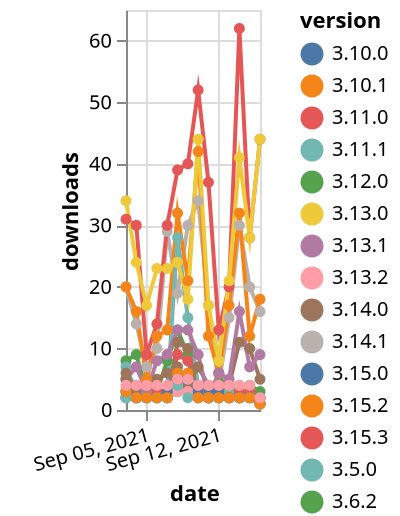 {"$schema": "https://vega.github.io/schema/vega-lite/v5.json", "description": "A simple bar chart with embedded data.", "data": {"values": [{"date": "2021-09-03", "total": 13110, "delta": 20, "version": "3.14.1"}, {"date": "2021-09-04", "total": 13124, "delta": 14, "version": "3.14.1"}, {"date": "2021-09-05", "total": 13131, "delta": 7, "version": "3.14.1"}, {"date": "2021-09-06", "total": 13141, "delta": 10, "version": "3.14.1"}, {"date": "2021-09-07", "total": 13170, "delta": 29, "version": "3.14.1"}, {"date": "2021-09-08", "total": 13189, "delta": 19, "version": "3.14.1"}, {"date": "2021-09-09", "total": 13219, "delta": 30, "version": "3.14.1"}, {"date": "2021-09-10", "total": 13253, "delta": 34, "version": "3.14.1"}, {"date": "2021-09-11", "total": 13270, "delta": 17, "version": "3.14.1"}, {"date": "2021-09-12", "total": 13274, "delta": 4, "version": "3.14.1"}, {"date": "2021-09-13", "total": 13289, "delta": 15, "version": "3.14.1"}, {"date": "2021-09-14", "total": 13319, "delta": 30, "version": "3.14.1"}, {"date": "2021-09-15", "total": 13339, "delta": 20, "version": "3.14.1"}, {"date": "2021-09-16", "total": 13355, "delta": 16, "version": "3.14.1"}, {"date": "2021-09-03", "total": 3475, "delta": 2, "version": "3.7.0"}, {"date": "2021-09-04", "total": 3477, "delta": 2, "version": "3.7.0"}, {"date": "2021-09-05", "total": 3479, "delta": 2, "version": "3.7.0"}, {"date": "2021-09-06", "total": 3481, "delta": 2, "version": "3.7.0"}, {"date": "2021-09-07", "total": 3483, "delta": 2, "version": "3.7.0"}, {"date": "2021-09-08", "total": 3486, "delta": 3, "version": "3.7.0"}, {"date": "2021-09-09", "total": 3489, "delta": 3, "version": "3.7.0"}, {"date": "2021-09-10", "total": 3491, "delta": 2, "version": "3.7.0"}, {"date": "2021-09-11", "total": 3493, "delta": 2, "version": "3.7.0"}, {"date": "2021-09-12", "total": 3495, "delta": 2, "version": "3.7.0"}, {"date": "2021-09-13", "total": 3497, "delta": 2, "version": "3.7.0"}, {"date": "2021-09-14", "total": 3499, "delta": 2, "version": "3.7.0"}, {"date": "2021-09-15", "total": 3501, "delta": 2, "version": "3.7.0"}, {"date": "2021-09-16", "total": 3502, "delta": 1, "version": "3.7.0"}, {"date": "2021-09-03", "total": 3135, "delta": 2, "version": "3.6.2"}, {"date": "2021-09-04", "total": 3137, "delta": 2, "version": "3.6.2"}, {"date": "2021-09-05", "total": 3139, "delta": 2, "version": "3.6.2"}, {"date": "2021-09-06", "total": 3141, "delta": 2, "version": "3.6.2"}, {"date": "2021-09-07", "total": 3143, "delta": 2, "version": "3.6.2"}, {"date": "2021-09-08", "total": 3146, "delta": 3, "version": "3.6.2"}, {"date": "2021-09-09", "total": 3149, "delta": 3, "version": "3.6.2"}, {"date": "2021-09-10", "total": 3151, "delta": 2, "version": "3.6.2"}, {"date": "2021-09-11", "total": 3153, "delta": 2, "version": "3.6.2"}, {"date": "2021-09-12", "total": 3155, "delta": 2, "version": "3.6.2"}, {"date": "2021-09-13", "total": 3157, "delta": 2, "version": "3.6.2"}, {"date": "2021-09-14", "total": 3159, "delta": 2, "version": "3.6.2"}, {"date": "2021-09-15", "total": 3161, "delta": 2, "version": "3.6.2"}, {"date": "2021-09-16", "total": 3162, "delta": 1, "version": "3.6.2"}, {"date": "2021-09-03", "total": 2776, "delta": 2, "version": "3.8.0"}, {"date": "2021-09-04", "total": 2778, "delta": 2, "version": "3.8.0"}, {"date": "2021-09-05", "total": 2780, "delta": 2, "version": "3.8.0"}, {"date": "2021-09-06", "total": 2782, "delta": 2, "version": "3.8.0"}, {"date": "2021-09-07", "total": 2784, "delta": 2, "version": "3.8.0"}, {"date": "2021-09-08", "total": 2787, "delta": 3, "version": "3.8.0"}, {"date": "2021-09-09", "total": 2790, "delta": 3, "version": "3.8.0"}, {"date": "2021-09-10", "total": 2792, "delta": 2, "version": "3.8.0"}, {"date": "2021-09-11", "total": 2794, "delta": 2, "version": "3.8.0"}, {"date": "2021-09-12", "total": 2796, "delta": 2, "version": "3.8.0"}, {"date": "2021-09-13", "total": 2798, "delta": 2, "version": "3.8.0"}, {"date": "2021-09-14", "total": 2800, "delta": 2, "version": "3.8.0"}, {"date": "2021-09-15", "total": 2802, "delta": 2, "version": "3.8.0"}, {"date": "2021-09-16", "total": 2803, "delta": 1, "version": "3.8.0"}, {"date": "2021-09-03", "total": 18437, "delta": 8, "version": "3.12.0"}, {"date": "2021-09-04", "total": 18446, "delta": 9, "version": "3.12.0"}, {"date": "2021-09-05", "total": 18449, "delta": 3, "version": "3.12.0"}, {"date": "2021-09-06", "total": 18452, "delta": 3, "version": "3.12.0"}, {"date": "2021-09-07", "total": 18460, "delta": 8, "version": "3.12.0"}, {"date": "2021-09-08", "total": 18473, "delta": 13, "version": "3.12.0"}, {"date": "2021-09-09", "total": 18482, "delta": 9, "version": "3.12.0"}, {"date": "2021-09-10", "total": 18486, "delta": 4, "version": "3.12.0"}, {"date": "2021-09-11", "total": 18488, "delta": 2, "version": "3.12.0"}, {"date": "2021-09-12", "total": 18494, "delta": 6, "version": "3.12.0"}, {"date": "2021-09-13", "total": 18496, "delta": 2, "version": "3.12.0"}, {"date": "2021-09-14", "total": 18500, "delta": 4, "version": "3.12.0"}, {"date": "2021-09-15", "total": 18504, "delta": 4, "version": "3.12.0"}, {"date": "2021-09-16", "total": 18507, "delta": 3, "version": "3.12.0"}, {"date": "2021-09-03", "total": 1229, "delta": 31, "version": "3.15.3"}, {"date": "2021-09-04", "total": 1259, "delta": 30, "version": "3.15.3"}, {"date": "2021-09-05", "total": 1268, "delta": 9, "version": "3.15.3"}, {"date": "2021-09-06", "total": 1282, "delta": 14, "version": "3.15.3"}, {"date": "2021-09-07", "total": 1312, "delta": 30, "version": "3.15.3"}, {"date": "2021-09-08", "total": 1351, "delta": 39, "version": "3.15.3"}, {"date": "2021-09-09", "total": 1391, "delta": 40, "version": "3.15.3"}, {"date": "2021-09-10", "total": 1443, "delta": 52, "version": "3.15.3"}, {"date": "2021-09-11", "total": 1480, "delta": 37, "version": "3.15.3"}, {"date": "2021-09-12", "total": 1493, "delta": 13, "version": "3.15.3"}, {"date": "2021-09-13", "total": 1513, "delta": 20, "version": "3.15.3"}, {"date": "2021-09-14", "total": 1575, "delta": 62, "version": "3.15.3"}, {"date": "2021-09-15", "total": 1603, "delta": 28, "version": "3.15.3"}, {"date": "2021-09-16", "total": 1647, "delta": 44, "version": "3.15.3"}, {"date": "2021-09-03", "total": 5613, "delta": 20, "version": "3.15.2"}, {"date": "2021-09-04", "total": 5629, "delta": 16, "version": "3.15.2"}, {"date": "2021-09-05", "total": 5634, "delta": 5, "version": "3.15.2"}, {"date": "2021-09-06", "total": 5646, "delta": 12, "version": "3.15.2"}, {"date": "2021-09-07", "total": 5659, "delta": 13, "version": "3.15.2"}, {"date": "2021-09-08", "total": 5691, "delta": 32, "version": "3.15.2"}, {"date": "2021-09-09", "total": 5712, "delta": 21, "version": "3.15.2"}, {"date": "2021-09-10", "total": 5754, "delta": 42, "version": "3.15.2"}, {"date": "2021-09-11", "total": 5766, "delta": 12, "version": "3.15.2"}, {"date": "2021-09-12", "total": 5772, "delta": 6, "version": "3.15.2"}, {"date": "2021-09-13", "total": 5789, "delta": 17, "version": "3.15.2"}, {"date": "2021-09-14", "total": 5821, "delta": 32, "version": "3.15.2"}, {"date": "2021-09-15", "total": 5833, "delta": 12, "version": "3.15.2"}, {"date": "2021-09-16", "total": 5851, "delta": 18, "version": "3.15.2"}, {"date": "2021-09-03", "total": 17538, "delta": 7, "version": "3.11.1"}, {"date": "2021-09-04", "total": 17541, "delta": 3, "version": "3.11.1"}, {"date": "2021-09-05", "total": 17543, "delta": 2, "version": "3.11.1"}, {"date": "2021-09-06", "total": 17545, "delta": 2, "version": "3.11.1"}, {"date": "2021-09-07", "total": 17548, "delta": 3, "version": "3.11.1"}, {"date": "2021-09-08", "total": 17576, "delta": 28, "version": "3.11.1"}, {"date": "2021-09-09", "total": 17591, "delta": 15, "version": "3.11.1"}, {"date": "2021-09-10", "total": 17595, "delta": 4, "version": "3.11.1"}, {"date": "2021-09-11", "total": 17597, "delta": 2, "version": "3.11.1"}, {"date": "2021-09-12", "total": 17599, "delta": 2, "version": "3.11.1"}, {"date": "2021-09-13", "total": 17602, "delta": 3, "version": "3.11.1"}, {"date": "2021-09-14", "total": 17604, "delta": 2, "version": "3.11.1"}, {"date": "2021-09-15", "total": 17606, "delta": 2, "version": "3.11.1"}, {"date": "2021-09-16", "total": 17608, "delta": 2, "version": "3.11.1"}, {"date": "2021-09-03", "total": 2279, "delta": 2, "version": "3.15.0"}, {"date": "2021-09-04", "total": 2281, "delta": 2, "version": "3.15.0"}, {"date": "2021-09-05", "total": 2283, "delta": 2, "version": "3.15.0"}, {"date": "2021-09-06", "total": 2285, "delta": 2, "version": "3.15.0"}, {"date": "2021-09-07", "total": 2287, "delta": 2, "version": "3.15.0"}, {"date": "2021-09-08", "total": 2292, "delta": 5, "version": "3.15.0"}, {"date": "2021-09-09", "total": 2296, "delta": 4, "version": "3.15.0"}, {"date": "2021-09-10", "total": 2298, "delta": 2, "version": "3.15.0"}, {"date": "2021-09-11", "total": 2301, "delta": 3, "version": "3.15.0"}, {"date": "2021-09-12", "total": 2303, "delta": 2, "version": "3.15.0"}, {"date": "2021-09-13", "total": 2305, "delta": 2, "version": "3.15.0"}, {"date": "2021-09-14", "total": 2307, "delta": 2, "version": "3.15.0"}, {"date": "2021-09-15", "total": 2310, "delta": 3, "version": "3.15.0"}, {"date": "2021-09-16", "total": 2311, "delta": 1, "version": "3.15.0"}, {"date": "2021-09-03", "total": 1801, "delta": 2, "version": "3.9.1"}, {"date": "2021-09-04", "total": 1803, "delta": 2, "version": "3.9.1"}, {"date": "2021-09-05", "total": 1805, "delta": 2, "version": "3.9.1"}, {"date": "2021-09-06", "total": 1807, "delta": 2, "version": "3.9.1"}, {"date": "2021-09-07", "total": 1809, "delta": 2, "version": "3.9.1"}, {"date": "2021-09-08", "total": 1813, "delta": 4, "version": "3.9.1"}, {"date": "2021-09-09", "total": 1818, "delta": 5, "version": "3.9.1"}, {"date": "2021-09-10", "total": 1820, "delta": 2, "version": "3.9.1"}, {"date": "2021-09-11", "total": 1822, "delta": 2, "version": "3.9.1"}, {"date": "2021-09-12", "total": 1824, "delta": 2, "version": "3.9.1"}, {"date": "2021-09-13", "total": 1826, "delta": 2, "version": "3.9.1"}, {"date": "2021-09-14", "total": 1828, "delta": 2, "version": "3.9.1"}, {"date": "2021-09-15", "total": 1831, "delta": 3, "version": "3.9.1"}, {"date": "2021-09-16", "total": 1832, "delta": 1, "version": "3.9.1"}, {"date": "2021-09-03", "total": 5870, "delta": 3, "version": "3.11.0"}, {"date": "2021-09-04", "total": 5874, "delta": 4, "version": "3.11.0"}, {"date": "2021-09-05", "total": 5876, "delta": 2, "version": "3.11.0"}, {"date": "2021-09-06", "total": 5879, "delta": 3, "version": "3.11.0"}, {"date": "2021-09-07", "total": 5881, "delta": 2, "version": "3.11.0"}, {"date": "2021-09-08", "total": 5890, "delta": 9, "version": "3.11.0"}, {"date": "2021-09-09", "total": 5898, "delta": 8, "version": "3.11.0"}, {"date": "2021-09-10", "total": 5901, "delta": 3, "version": "3.11.0"}, {"date": "2021-09-11", "total": 5905, "delta": 4, "version": "3.11.0"}, {"date": "2021-09-12", "total": 5907, "delta": 2, "version": "3.11.0"}, {"date": "2021-09-13", "total": 5909, "delta": 2, "version": "3.11.0"}, {"date": "2021-09-14", "total": 5912, "delta": 3, "version": "3.11.0"}, {"date": "2021-09-15", "total": 5915, "delta": 3, "version": "3.11.0"}, {"date": "2021-09-16", "total": 5917, "delta": 2, "version": "3.11.0"}, {"date": "2021-09-03", "total": 8733, "delta": 6, "version": "3.14.0"}, {"date": "2021-09-04", "total": 8736, "delta": 3, "version": "3.14.0"}, {"date": "2021-09-05", "total": 8739, "delta": 3, "version": "3.14.0"}, {"date": "2021-09-06", "total": 8744, "delta": 5, "version": "3.14.0"}, {"date": "2021-09-07", "total": 8750, "delta": 6, "version": "3.14.0"}, {"date": "2021-09-08", "total": 8757, "delta": 7, "version": "3.14.0"}, {"date": "2021-09-09", "total": 8761, "delta": 4, "version": "3.14.0"}, {"date": "2021-09-10", "total": 8768, "delta": 7, "version": "3.14.0"}, {"date": "2021-09-11", "total": 8772, "delta": 4, "version": "3.14.0"}, {"date": "2021-09-12", "total": 8776, "delta": 4, "version": "3.14.0"}, {"date": "2021-09-13", "total": 8780, "delta": 4, "version": "3.14.0"}, {"date": "2021-09-14", "total": 8791, "delta": 11, "version": "3.14.0"}, {"date": "2021-09-15", "total": 8801, "delta": 10, "version": "3.14.0"}, {"date": "2021-09-16", "total": 8806, "delta": 5, "version": "3.14.0"}, {"date": "2021-09-03", "total": 2374, "delta": 2, "version": "3.13.2"}, {"date": "2021-09-04", "total": 2376, "delta": 2, "version": "3.13.2"}, {"date": "2021-09-05", "total": 2378, "delta": 2, "version": "3.13.2"}, {"date": "2021-09-06", "total": 2380, "delta": 2, "version": "3.13.2"}, {"date": "2021-09-07", "total": 2382, "delta": 2, "version": "3.13.2"}, {"date": "2021-09-08", "total": 2385, "delta": 3, "version": "3.13.2"}, {"date": "2021-09-09", "total": 2388, "delta": 3, "version": "3.13.2"}, {"date": "2021-09-10", "total": 2391, "delta": 3, "version": "3.13.2"}, {"date": "2021-09-11", "total": 2393, "delta": 2, "version": "3.13.2"}, {"date": "2021-09-12", "total": 2395, "delta": 2, "version": "3.13.2"}, {"date": "2021-09-13", "total": 2397, "delta": 2, "version": "3.13.2"}, {"date": "2021-09-14", "total": 2399, "delta": 2, "version": "3.13.2"}, {"date": "2021-09-15", "total": 2401, "delta": 2, "version": "3.13.2"}, {"date": "2021-09-16", "total": 2402, "delta": 1, "version": "3.13.2"}, {"date": "2021-09-03", "total": 14556, "delta": 5, "version": "3.13.1"}, {"date": "2021-09-04", "total": 14563, "delta": 7, "version": "3.13.1"}, {"date": "2021-09-05", "total": 14566, "delta": 3, "version": "3.13.1"}, {"date": "2021-09-06", "total": 14574, "delta": 8, "version": "3.13.1"}, {"date": "2021-09-07", "total": 14583, "delta": 9, "version": "3.13.1"}, {"date": "2021-09-08", "total": 14596, "delta": 13, "version": "3.13.1"}, {"date": "2021-09-09", "total": 14609, "delta": 13, "version": "3.13.1"}, {"date": "2021-09-10", "total": 14618, "delta": 9, "version": "3.13.1"}, {"date": "2021-09-11", "total": 14620, "delta": 2, "version": "3.13.1"}, {"date": "2021-09-12", "total": 14626, "delta": 6, "version": "3.13.1"}, {"date": "2021-09-13", "total": 14631, "delta": 5, "version": "3.13.1"}, {"date": "2021-09-14", "total": 14647, "delta": 16, "version": "3.13.1"}, {"date": "2021-09-15", "total": 14654, "delta": 7, "version": "3.13.1"}, {"date": "2021-09-16", "total": 14663, "delta": 9, "version": "3.13.1"}, {"date": "2021-09-03", "total": 9181, "delta": 5, "version": "3.9.0"}, {"date": "2021-09-04", "total": 9183, "delta": 2, "version": "3.9.0"}, {"date": "2021-09-05", "total": 9185, "delta": 2, "version": "3.9.0"}, {"date": "2021-09-06", "total": 9187, "delta": 2, "version": "3.9.0"}, {"date": "2021-09-07", "total": 9189, "delta": 2, "version": "3.9.0"}, {"date": "2021-09-08", "total": 9200, "delta": 11, "version": "3.9.0"}, {"date": "2021-09-09", "total": 9210, "delta": 10, "version": "3.9.0"}, {"date": "2021-09-10", "total": 9212, "delta": 2, "version": "3.9.0"}, {"date": "2021-09-11", "total": 9214, "delta": 2, "version": "3.9.0"}, {"date": "2021-09-12", "total": 9216, "delta": 2, "version": "3.9.0"}, {"date": "2021-09-13", "total": 9218, "delta": 2, "version": "3.9.0"}, {"date": "2021-09-14", "total": 9220, "delta": 2, "version": "3.9.0"}, {"date": "2021-09-15", "total": 9222, "delta": 2, "version": "3.9.0"}, {"date": "2021-09-16", "total": 9223, "delta": 1, "version": "3.9.0"}, {"date": "2021-09-03", "total": 2562, "delta": 2, "version": "3.5.0"}, {"date": "2021-09-04", "total": 2564, "delta": 2, "version": "3.5.0"}, {"date": "2021-09-05", "total": 2566, "delta": 2, "version": "3.5.0"}, {"date": "2021-09-06", "total": 2568, "delta": 2, "version": "3.5.0"}, {"date": "2021-09-07", "total": 2570, "delta": 2, "version": "3.5.0"}, {"date": "2021-09-08", "total": 2574, "delta": 4, "version": "3.5.0"}, {"date": "2021-09-09", "total": 2576, "delta": 2, "version": "3.5.0"}, {"date": "2021-09-10", "total": 2578, "delta": 2, "version": "3.5.0"}, {"date": "2021-09-11", "total": 2580, "delta": 2, "version": "3.5.0"}, {"date": "2021-09-12", "total": 2582, "delta": 2, "version": "3.5.0"}, {"date": "2021-09-13", "total": 2584, "delta": 2, "version": "3.5.0"}, {"date": "2021-09-14", "total": 2586, "delta": 2, "version": "3.5.0"}, {"date": "2021-09-15", "total": 2588, "delta": 2, "version": "3.5.0"}, {"date": "2021-09-16", "total": 2590, "delta": 2, "version": "3.5.0"}, {"date": "2021-09-03", "total": 24831, "delta": 34, "version": "3.13.0"}, {"date": "2021-09-04", "total": 24855, "delta": 24, "version": "3.13.0"}, {"date": "2021-09-05", "total": 24872, "delta": 17, "version": "3.13.0"}, {"date": "2021-09-06", "total": 24895, "delta": 23, "version": "3.13.0"}, {"date": "2021-09-07", "total": 24918, "delta": 23, "version": "3.13.0"}, {"date": "2021-09-08", "total": 24942, "delta": 24, "version": "3.13.0"}, {"date": "2021-09-09", "total": 24960, "delta": 18, "version": "3.13.0"}, {"date": "2021-09-10", "total": 25004, "delta": 44, "version": "3.13.0"}, {"date": "2021-09-11", "total": 25021, "delta": 17, "version": "3.13.0"}, {"date": "2021-09-12", "total": 25029, "delta": 8, "version": "3.13.0"}, {"date": "2021-09-13", "total": 25050, "delta": 21, "version": "3.13.0"}, {"date": "2021-09-14", "total": 25091, "delta": 41, "version": "3.13.0"}, {"date": "2021-09-15", "total": 25119, "delta": 28, "version": "3.13.0"}, {"date": "2021-09-16", "total": 25163, "delta": 44, "version": "3.13.0"}, {"date": "2021-09-03", "total": 3943, "delta": 3, "version": "3.10.0"}, {"date": "2021-09-04", "total": 3945, "delta": 2, "version": "3.10.0"}, {"date": "2021-09-05", "total": 3947, "delta": 2, "version": "3.10.0"}, {"date": "2021-09-06", "total": 3949, "delta": 2, "version": "3.10.0"}, {"date": "2021-09-07", "total": 3952, "delta": 3, "version": "3.10.0"}, {"date": "2021-09-08", "total": 3957, "delta": 5, "version": "3.10.0"}, {"date": "2021-09-09", "total": 3962, "delta": 5, "version": "3.10.0"}, {"date": "2021-09-10", "total": 3965, "delta": 3, "version": "3.10.0"}, {"date": "2021-09-11", "total": 3967, "delta": 2, "version": "3.10.0"}, {"date": "2021-09-12", "total": 3970, "delta": 3, "version": "3.10.0"}, {"date": "2021-09-13", "total": 3972, "delta": 2, "version": "3.10.0"}, {"date": "2021-09-14", "total": 3974, "delta": 2, "version": "3.10.0"}, {"date": "2021-09-15", "total": 3976, "delta": 2, "version": "3.10.0"}, {"date": "2021-09-16", "total": 3978, "delta": 2, "version": "3.10.0"}, {"date": "2021-09-03", "total": 6899, "delta": 3, "version": "3.10.1"}, {"date": "2021-09-04", "total": 6901, "delta": 2, "version": "3.10.1"}, {"date": "2021-09-05", "total": 6903, "delta": 2, "version": "3.10.1"}, {"date": "2021-09-06", "total": 6905, "delta": 2, "version": "3.10.1"}, {"date": "2021-09-07", "total": 6907, "delta": 2, "version": "3.10.1"}, {"date": "2021-09-08", "total": 6913, "delta": 6, "version": "3.10.1"}, {"date": "2021-09-09", "total": 6919, "delta": 6, "version": "3.10.1"}, {"date": "2021-09-10", "total": 6921, "delta": 2, "version": "3.10.1"}, {"date": "2021-09-11", "total": 6923, "delta": 2, "version": "3.10.1"}, {"date": "2021-09-12", "total": 6925, "delta": 2, "version": "3.10.1"}, {"date": "2021-09-13", "total": 6927, "delta": 2, "version": "3.10.1"}, {"date": "2021-09-14", "total": 6929, "delta": 2, "version": "3.10.1"}, {"date": "2021-09-15", "total": 6931, "delta": 2, "version": "3.10.1"}, {"date": "2021-09-16", "total": 6932, "delta": 1, "version": "3.10.1"}, {"date": "2021-09-03", "total": 5425, "delta": 4, "version": "3.8.1"}, {"date": "2021-09-04", "total": 5429, "delta": 4, "version": "3.8.1"}, {"date": "2021-09-05", "total": 5433, "delta": 4, "version": "3.8.1"}, {"date": "2021-09-06", "total": 5437, "delta": 4, "version": "3.8.1"}, {"date": "2021-09-07", "total": 5441, "delta": 4, "version": "3.8.1"}, {"date": "2021-09-08", "total": 5446, "delta": 5, "version": "3.8.1"}, {"date": "2021-09-09", "total": 5451, "delta": 5, "version": "3.8.1"}, {"date": "2021-09-10", "total": 5455, "delta": 4, "version": "3.8.1"}, {"date": "2021-09-11", "total": 5459, "delta": 4, "version": "3.8.1"}, {"date": "2021-09-12", "total": 5463, "delta": 4, "version": "3.8.1"}, {"date": "2021-09-13", "total": 5467, "delta": 4, "version": "3.8.1"}, {"date": "2021-09-14", "total": 5471, "delta": 4, "version": "3.8.1"}, {"date": "2021-09-15", "total": 5475, "delta": 4, "version": "3.8.1"}, {"date": "2021-09-16", "total": 5477, "delta": 2, "version": "3.8.1"}]}, "width": "container", "mark": {"type": "line", "point": {"filled": true}}, "encoding": {"x": {"field": "date", "type": "temporal", "timeUnit": "yearmonthdate", "title": "date", "axis": {"labelAngle": -15}}, "y": {"field": "delta", "type": "quantitative", "title": "downloads"}, "color": {"field": "version", "type": "nominal"}, "tooltip": {"field": "delta"}}}